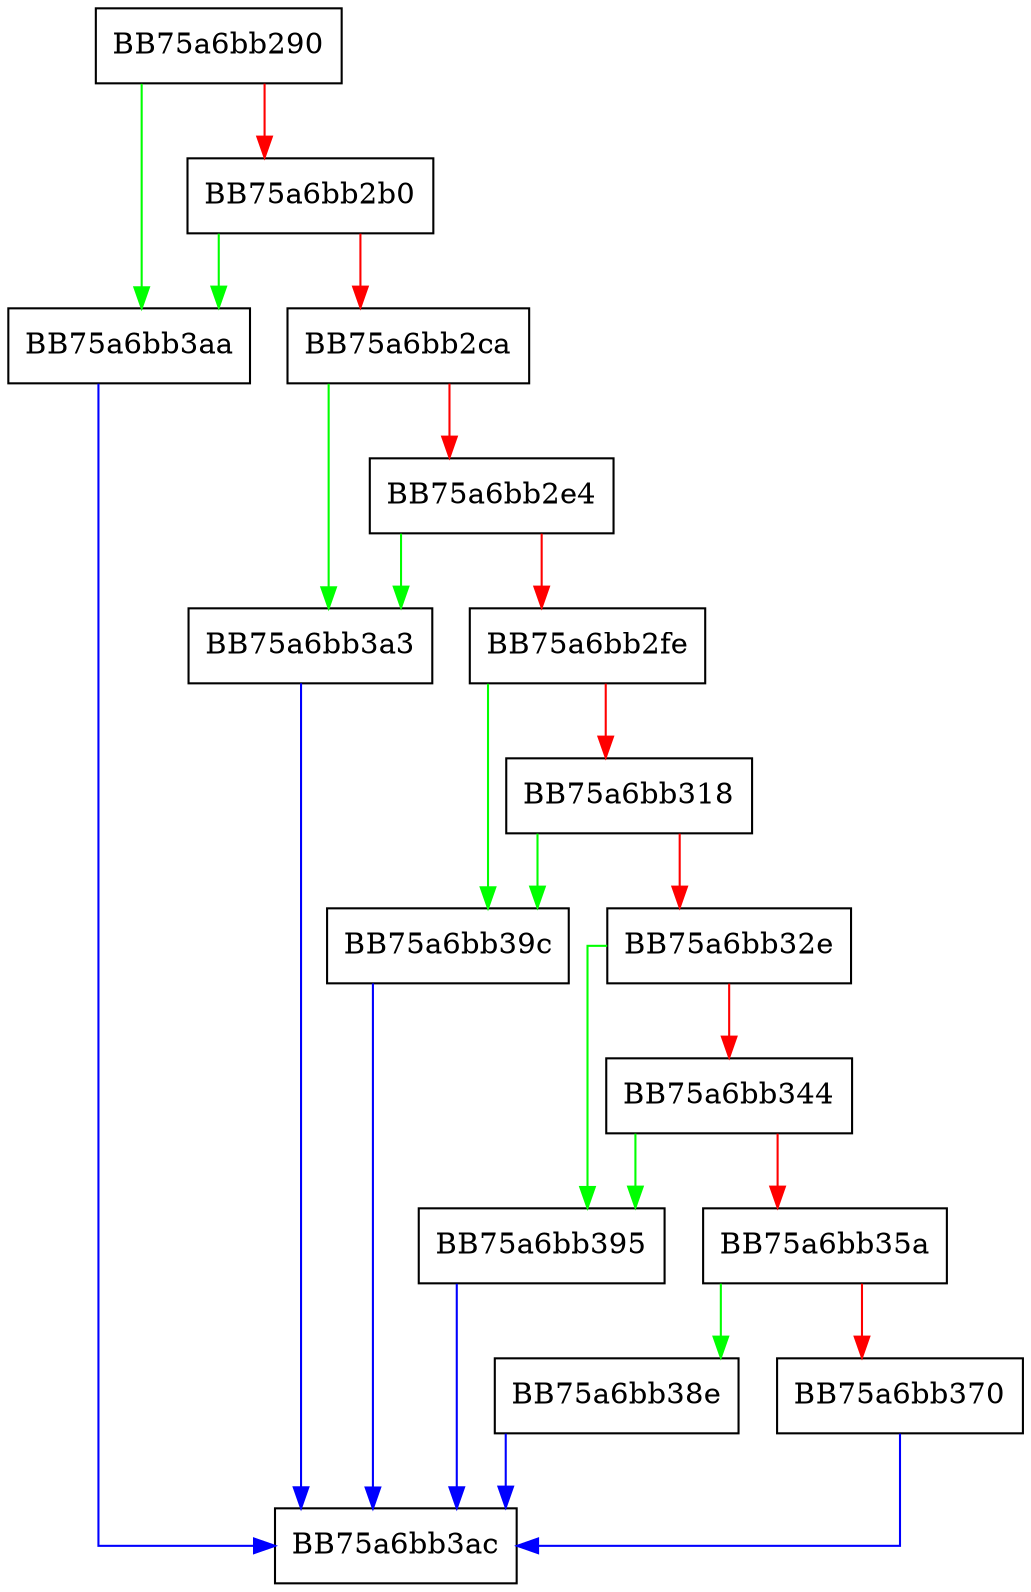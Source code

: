 digraph get_attr_SMS_level {
  node [shape="box"];
  graph [splines=ortho];
  BB75a6bb290 -> BB75a6bb3aa [color="green"];
  BB75a6bb290 -> BB75a6bb2b0 [color="red"];
  BB75a6bb2b0 -> BB75a6bb3aa [color="green"];
  BB75a6bb2b0 -> BB75a6bb2ca [color="red"];
  BB75a6bb2ca -> BB75a6bb3a3 [color="green"];
  BB75a6bb2ca -> BB75a6bb2e4 [color="red"];
  BB75a6bb2e4 -> BB75a6bb3a3 [color="green"];
  BB75a6bb2e4 -> BB75a6bb2fe [color="red"];
  BB75a6bb2fe -> BB75a6bb39c [color="green"];
  BB75a6bb2fe -> BB75a6bb318 [color="red"];
  BB75a6bb318 -> BB75a6bb39c [color="green"];
  BB75a6bb318 -> BB75a6bb32e [color="red"];
  BB75a6bb32e -> BB75a6bb395 [color="green"];
  BB75a6bb32e -> BB75a6bb344 [color="red"];
  BB75a6bb344 -> BB75a6bb395 [color="green"];
  BB75a6bb344 -> BB75a6bb35a [color="red"];
  BB75a6bb35a -> BB75a6bb38e [color="green"];
  BB75a6bb35a -> BB75a6bb370 [color="red"];
  BB75a6bb370 -> BB75a6bb3ac [color="blue"];
  BB75a6bb38e -> BB75a6bb3ac [color="blue"];
  BB75a6bb395 -> BB75a6bb3ac [color="blue"];
  BB75a6bb39c -> BB75a6bb3ac [color="blue"];
  BB75a6bb3a3 -> BB75a6bb3ac [color="blue"];
  BB75a6bb3aa -> BB75a6bb3ac [color="blue"];
}